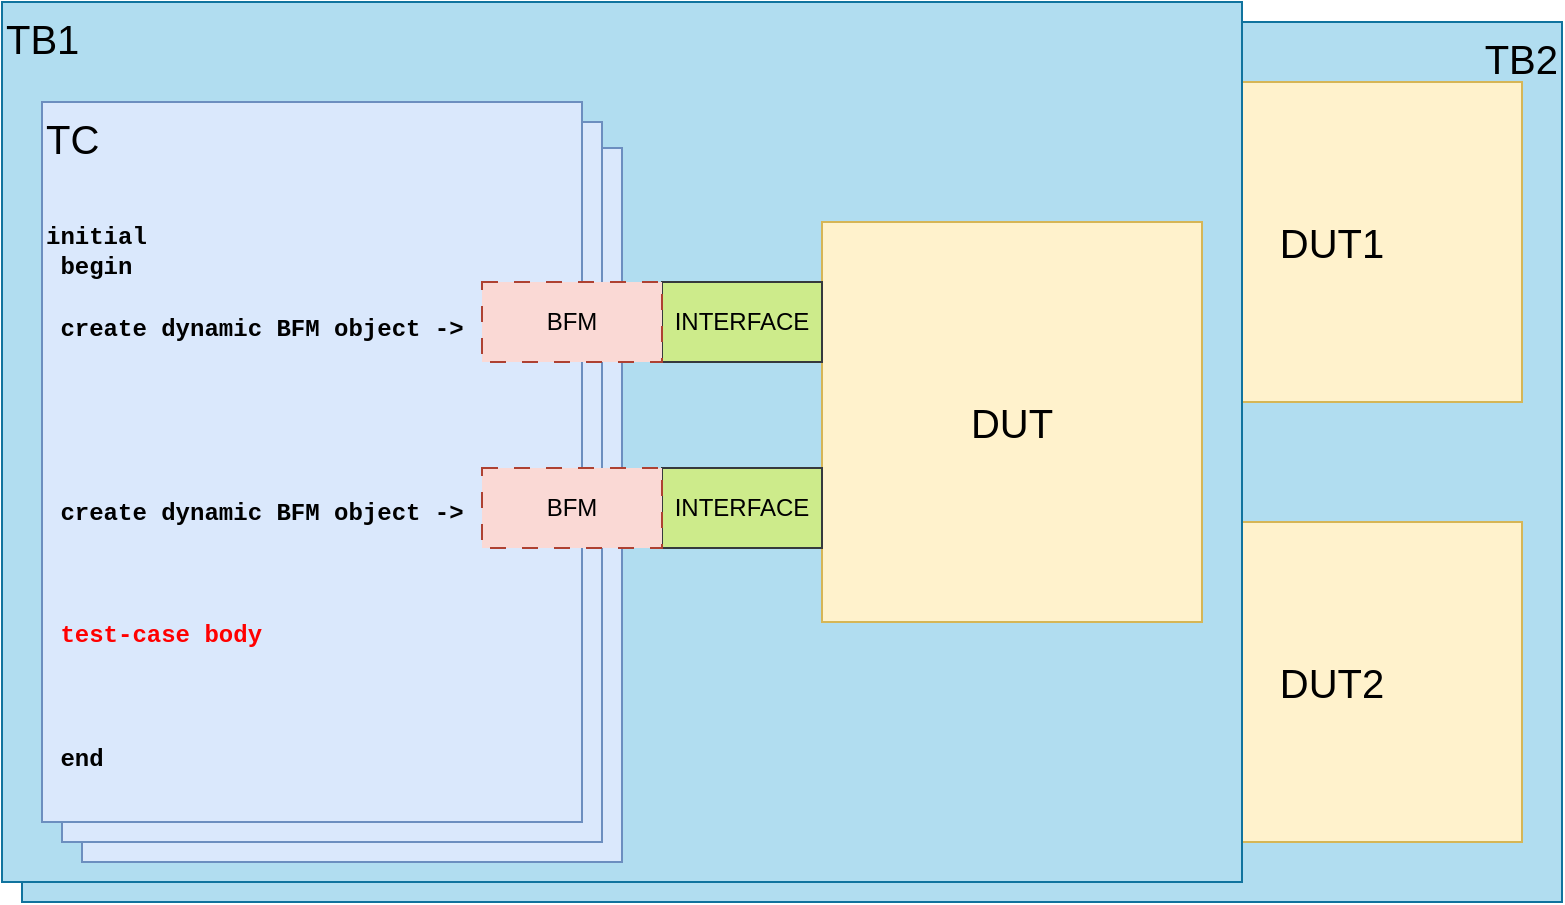 <mxfile version="27.0.9">
  <diagram name="Page-1" id="4vZmwfqMS6sxwy4K_YG9">
    <mxGraphModel dx="1194" dy="541" grid="1" gridSize="10" guides="1" tooltips="1" connect="1" arrows="1" fold="1" page="1" pageScale="1" pageWidth="850" pageHeight="1100" math="0" shadow="0">
      <root>
        <mxCell id="0" />
        <mxCell id="1" parent="0" />
        <mxCell id="NM04y9xdlAhvNInuIH5k-4" value="TB2" style="rounded=0;whiteSpace=wrap;html=1;fontSize=20;verticalAlign=top;align=right;fillColor=#b1ddf0;strokeColor=#10739e;" parent="1" vertex="1">
          <mxGeometry x="130" y="90" width="770" height="440" as="geometry" />
        </mxCell>
        <mxCell id="NM04y9xdlAhvNInuIH5k-6" value="DUT2" style="rounded=0;whiteSpace=wrap;html=1;fontSize=20;fillColor=#fff2cc;strokeColor=#d6b656;" parent="1" vertex="1">
          <mxGeometry x="690" y="340" width="190" height="160" as="geometry" />
        </mxCell>
        <mxCell id="NM04y9xdlAhvNInuIH5k-5" value="DUT1" style="rounded=0;whiteSpace=wrap;html=1;fontSize=20;fillColor=#fff2cc;strokeColor=#d6b656;" parent="1" vertex="1">
          <mxGeometry x="690" y="120" width="190" height="160" as="geometry" />
        </mxCell>
        <mxCell id="qz8rHRJ9PeAzRS3f3c42-6" value="TB1" style="rounded=0;whiteSpace=wrap;html=1;fontSize=20;verticalAlign=top;align=left;fillColor=#b1ddf0;strokeColor=#10739e;" parent="1" vertex="1">
          <mxGeometry x="120" y="80" width="620" height="440" as="geometry" />
        </mxCell>
        <mxCell id="NM04y9xdlAhvNInuIH5k-3" value="TC" style="rounded=0;whiteSpace=wrap;html=1;fontSize=20;verticalAlign=top;align=left;fillColor=#dae8fc;strokeColor=#6c8ebf;" parent="1" vertex="1">
          <mxGeometry x="160" y="153" width="270" height="357" as="geometry" />
        </mxCell>
        <mxCell id="NM04y9xdlAhvNInuIH5k-2" value="TC" style="rounded=0;whiteSpace=wrap;html=1;fontSize=20;verticalAlign=top;align=left;fillColor=#dae8fc;strokeColor=#6c8ebf;" parent="1" vertex="1">
          <mxGeometry x="150" y="140" width="270" height="360" as="geometry" />
        </mxCell>
        <mxCell id="qz8rHRJ9PeAzRS3f3c42-4" value="TC" style="rounded=0;whiteSpace=wrap;html=1;fontSize=20;verticalAlign=top;align=left;fillColor=#dae8fc;strokeColor=#6c8ebf;" parent="1" vertex="1">
          <mxGeometry x="140" y="130" width="270" height="360" as="geometry" />
        </mxCell>
        <mxCell id="qz8rHRJ9PeAzRS3f3c42-2" value="DUT" style="rounded=0;whiteSpace=wrap;html=1;fontSize=20;fillColor=#fff2cc;strokeColor=#d6b656;" parent="1" vertex="1">
          <mxGeometry x="530" y="190" width="190" height="200" as="geometry" />
        </mxCell>
        <mxCell id="qz8rHRJ9PeAzRS3f3c42-3" value="INTERFACE" style="rounded=0;whiteSpace=wrap;html=1;fillColor=#cdeb8b;strokeColor=#36393d;" parent="1" vertex="1">
          <mxGeometry x="450" y="220" width="80" height="40" as="geometry" />
        </mxCell>
        <mxCell id="qz8rHRJ9PeAzRS3f3c42-5" value="INTERFACE" style="rounded=0;whiteSpace=wrap;html=1;fillColor=#cdeb8b;strokeColor=#36393d;" parent="1" vertex="1">
          <mxGeometry x="450" y="313" width="80" height="40" as="geometry" />
        </mxCell>
        <mxCell id="qz8rHRJ9PeAzRS3f3c42-7" value="BFM" style="rounded=0;whiteSpace=wrap;html=1;dashed=1;dashPattern=8 8;fillColor=#fad9d5;strokeColor=#ae4132;" parent="1" vertex="1">
          <mxGeometry x="360" y="220" width="90" height="40" as="geometry" />
        </mxCell>
        <mxCell id="qz8rHRJ9PeAzRS3f3c42-8" value="BFM" style="rounded=0;whiteSpace=wrap;html=1;dashed=1;dashPattern=8 8;fillColor=#fad9d5;strokeColor=#ae4132;" parent="1" vertex="1">
          <mxGeometry x="360" y="313" width="90" height="40" as="geometry" />
        </mxCell>
        <mxCell id="qz8rHRJ9PeAzRS3f3c42-12" value="&lt;font face=&quot;Courier New&quot;&gt;&lt;b&gt;initial&lt;/b&gt;&lt;/font&gt;&lt;div&gt;&lt;font face=&quot;Courier New&quot;&gt;&lt;b&gt;&amp;nbsp;begin&lt;/b&gt;&lt;/font&gt;&lt;/div&gt;&lt;div&gt;&lt;font face=&quot;Courier New&quot;&gt;&lt;b&gt;&lt;br&gt;&lt;/b&gt;&lt;/font&gt;&lt;/div&gt;&lt;div&gt;&lt;font face=&quot;Courier New&quot;&gt;&lt;b&gt;&amp;nbsp;create dynamic BFM object -&amp;gt;&lt;/b&gt;&lt;/font&gt;&lt;/div&gt;&lt;div&gt;&lt;font face=&quot;Courier New&quot;&gt;&lt;b&gt;&lt;br&gt;&lt;/b&gt;&lt;/font&gt;&lt;/div&gt;&lt;div&gt;&lt;font face=&quot;Courier New&quot;&gt;&lt;b&gt;&lt;br&gt;&lt;/b&gt;&lt;/font&gt;&lt;/div&gt;&lt;div&gt;&lt;font face=&quot;Courier New&quot;&gt;&lt;b&gt;&lt;br&gt;&lt;/b&gt;&lt;/font&gt;&lt;/div&gt;&lt;div&gt;&lt;font face=&quot;Courier New&quot;&gt;&lt;b&gt;&lt;br&gt;&lt;/b&gt;&lt;/font&gt;&lt;/div&gt;&lt;div&gt;&lt;br&gt;&lt;/div&gt;&lt;div&gt;&lt;font face=&quot;Courier New&quot;&gt;&lt;b&gt;&amp;nbsp;create dynamic BFM object -&amp;gt;&lt;/b&gt;&lt;/font&gt;&lt;/div&gt;&lt;div&gt;&lt;font face=&quot;Courier New&quot;&gt;&lt;b&gt;&lt;br&gt;&lt;/b&gt;&lt;/font&gt;&lt;/div&gt;&lt;div&gt;&lt;font face=&quot;Courier New&quot;&gt;&lt;b&gt;&lt;br&gt;&lt;/b&gt;&lt;/font&gt;&lt;/div&gt;&lt;div&gt;&lt;font face=&quot;Courier New&quot;&gt;&lt;b&gt;&lt;br&gt;&lt;/b&gt;&lt;/font&gt;&lt;/div&gt;&lt;div&gt;&lt;font style=&quot;color: light-dark(rgb(255, 0, 0), rgb(237, 237, 237));&quot; face=&quot;Courier New&quot;&gt;&lt;b&gt;&amp;nbsp;test-case body&lt;/b&gt;&lt;/font&gt;&lt;/div&gt;&lt;div&gt;&lt;font face=&quot;Courier New&quot;&gt;&lt;b&gt;&lt;br&gt;&lt;/b&gt;&lt;/font&gt;&lt;/div&gt;&lt;div&gt;&lt;font face=&quot;Courier New&quot;&gt;&lt;b&gt;&lt;br&gt;&lt;/b&gt;&lt;/font&gt;&lt;/div&gt;&lt;div&gt;&lt;font face=&quot;Courier New&quot;&gt;&lt;b&gt;&lt;br&gt;&lt;/b&gt;&lt;/font&gt;&lt;/div&gt;&lt;div&gt;&lt;font face=&quot;Courier New&quot;&gt;&lt;b&gt;&amp;nbsp;end&lt;/b&gt;&lt;/font&gt;&lt;/div&gt;" style="text;html=1;align=left;verticalAlign=top;whiteSpace=wrap;rounded=0;" parent="1" vertex="1">
          <mxGeometry x="140" y="183" width="260" height="300" as="geometry" />
        </mxCell>
      </root>
    </mxGraphModel>
  </diagram>
</mxfile>
